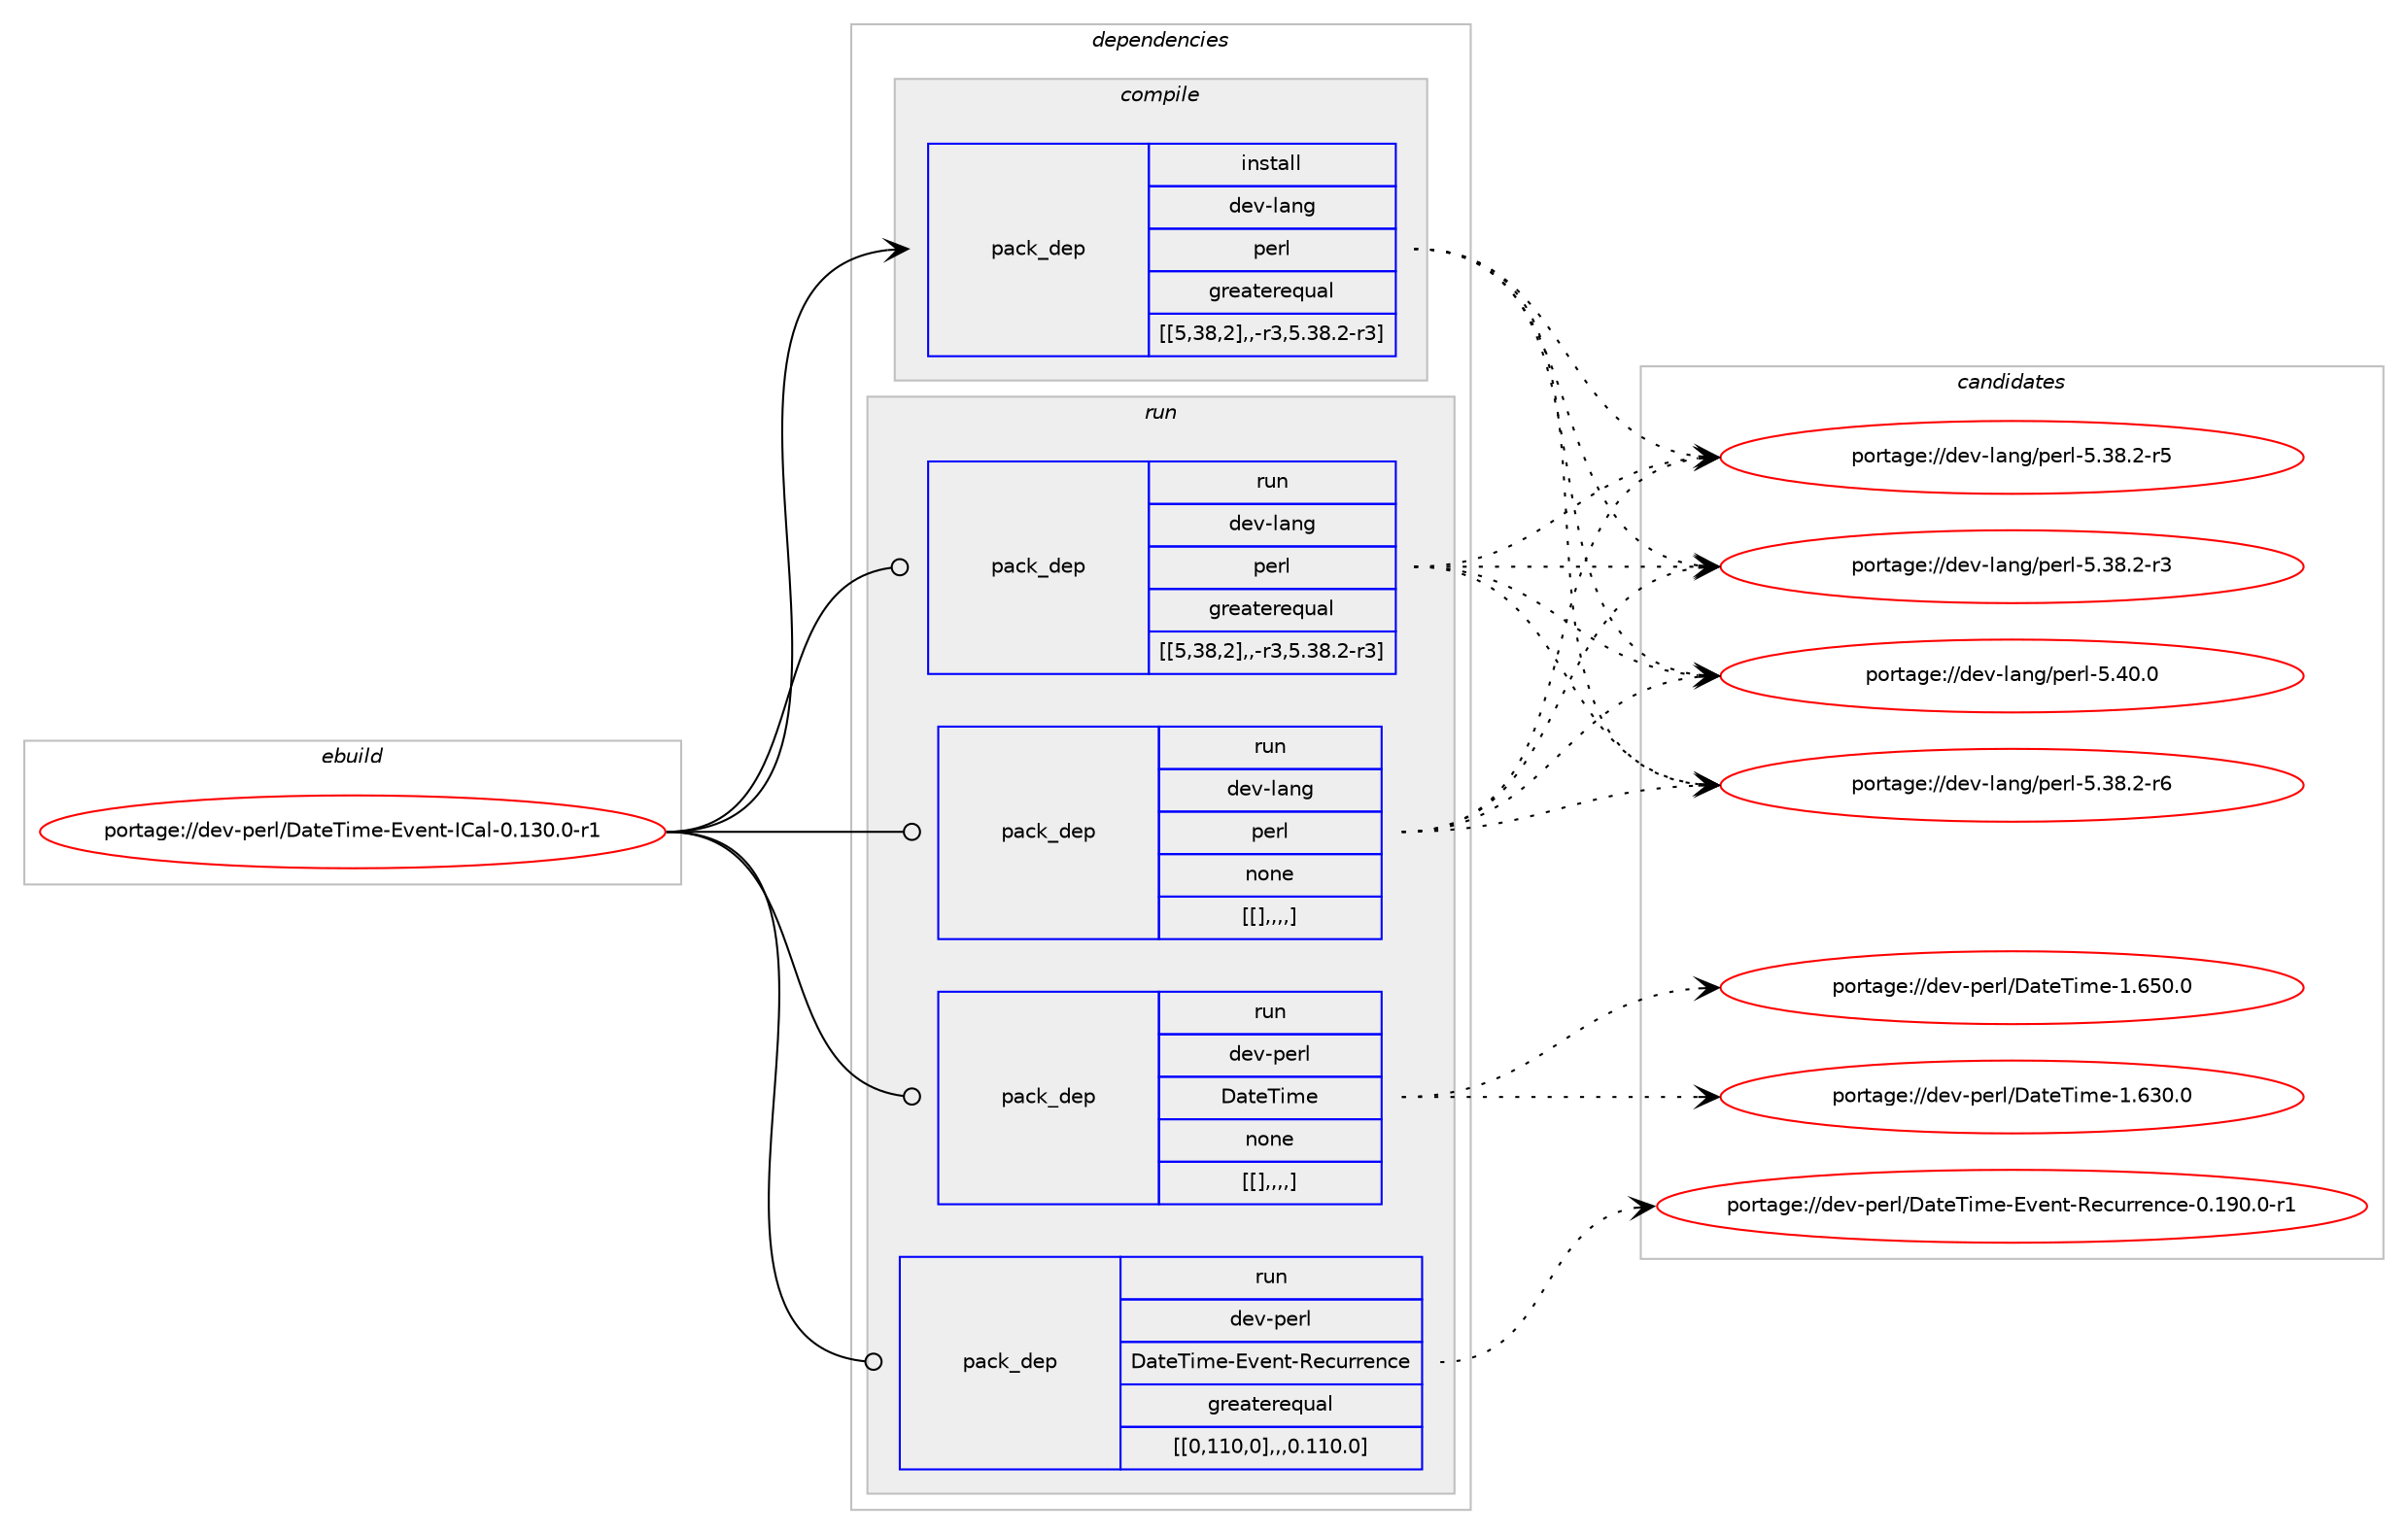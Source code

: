 digraph prolog {

# *************
# Graph options
# *************

newrank=true;
concentrate=true;
compound=true;
graph [rankdir=LR,fontname=Helvetica,fontsize=10,ranksep=1.5];#, ranksep=2.5, nodesep=0.2];
edge  [arrowhead=vee];
node  [fontname=Helvetica,fontsize=10];

# **********
# The ebuild
# **********

subgraph cluster_leftcol {
color=gray;
label=<<i>ebuild</i>>;
id [label="portage://dev-perl/DateTime-Event-ICal-0.130.0-r1", color=red, width=4, href="../dev-perl/DateTime-Event-ICal-0.130.0-r1.svg"];
}

# ****************
# The dependencies
# ****************

subgraph cluster_midcol {
color=gray;
label=<<i>dependencies</i>>;
subgraph cluster_compile {
fillcolor="#eeeeee";
style=filled;
label=<<i>compile</i>>;
subgraph pack97985 {
dependency130023 [label=<<TABLE BORDER="0" CELLBORDER="1" CELLSPACING="0" CELLPADDING="4" WIDTH="220"><TR><TD ROWSPAN="6" CELLPADDING="30">pack_dep</TD></TR><TR><TD WIDTH="110">install</TD></TR><TR><TD>dev-lang</TD></TR><TR><TD>perl</TD></TR><TR><TD>greaterequal</TD></TR><TR><TD>[[5,38,2],,-r3,5.38.2-r3]</TD></TR></TABLE>>, shape=none, color=blue];
}
id:e -> dependency130023:w [weight=20,style="solid",arrowhead="vee"];
}
subgraph cluster_compileandrun {
fillcolor="#eeeeee";
style=filled;
label=<<i>compile and run</i>>;
}
subgraph cluster_run {
fillcolor="#eeeeee";
style=filled;
label=<<i>run</i>>;
subgraph pack97986 {
dependency130024 [label=<<TABLE BORDER="0" CELLBORDER="1" CELLSPACING="0" CELLPADDING="4" WIDTH="220"><TR><TD ROWSPAN="6" CELLPADDING="30">pack_dep</TD></TR><TR><TD WIDTH="110">run</TD></TR><TR><TD>dev-lang</TD></TR><TR><TD>perl</TD></TR><TR><TD>greaterequal</TD></TR><TR><TD>[[5,38,2],,-r3,5.38.2-r3]</TD></TR></TABLE>>, shape=none, color=blue];
}
id:e -> dependency130024:w [weight=20,style="solid",arrowhead="odot"];
subgraph pack97987 {
dependency130025 [label=<<TABLE BORDER="0" CELLBORDER="1" CELLSPACING="0" CELLPADDING="4" WIDTH="220"><TR><TD ROWSPAN="6" CELLPADDING="30">pack_dep</TD></TR><TR><TD WIDTH="110">run</TD></TR><TR><TD>dev-lang</TD></TR><TR><TD>perl</TD></TR><TR><TD>none</TD></TR><TR><TD>[[],,,,]</TD></TR></TABLE>>, shape=none, color=blue];
}
id:e -> dependency130025:w [weight=20,style="solid",arrowhead="odot"];
subgraph pack97988 {
dependency130026 [label=<<TABLE BORDER="0" CELLBORDER="1" CELLSPACING="0" CELLPADDING="4" WIDTH="220"><TR><TD ROWSPAN="6" CELLPADDING="30">pack_dep</TD></TR><TR><TD WIDTH="110">run</TD></TR><TR><TD>dev-perl</TD></TR><TR><TD>DateTime</TD></TR><TR><TD>none</TD></TR><TR><TD>[[],,,,]</TD></TR></TABLE>>, shape=none, color=blue];
}
id:e -> dependency130026:w [weight=20,style="solid",arrowhead="odot"];
subgraph pack97989 {
dependency130027 [label=<<TABLE BORDER="0" CELLBORDER="1" CELLSPACING="0" CELLPADDING="4" WIDTH="220"><TR><TD ROWSPAN="6" CELLPADDING="30">pack_dep</TD></TR><TR><TD WIDTH="110">run</TD></TR><TR><TD>dev-perl</TD></TR><TR><TD>DateTime-Event-Recurrence</TD></TR><TR><TD>greaterequal</TD></TR><TR><TD>[[0,110,0],,,0.110.0]</TD></TR></TABLE>>, shape=none, color=blue];
}
id:e -> dependency130027:w [weight=20,style="solid",arrowhead="odot"];
}
}

# **************
# The candidates
# **************

subgraph cluster_choices {
rank=same;
color=gray;
label=<<i>candidates</i>>;

subgraph choice97985 {
color=black;
nodesep=1;
choice10010111845108971101034711210111410845534652484648 [label="portage://dev-lang/perl-5.40.0", color=red, width=4,href="../dev-lang/perl-5.40.0.svg"];
choice100101118451089711010347112101114108455346515646504511454 [label="portage://dev-lang/perl-5.38.2-r6", color=red, width=4,href="../dev-lang/perl-5.38.2-r6.svg"];
choice100101118451089711010347112101114108455346515646504511453 [label="portage://dev-lang/perl-5.38.2-r5", color=red, width=4,href="../dev-lang/perl-5.38.2-r5.svg"];
choice100101118451089711010347112101114108455346515646504511451 [label="portage://dev-lang/perl-5.38.2-r3", color=red, width=4,href="../dev-lang/perl-5.38.2-r3.svg"];
dependency130023:e -> choice10010111845108971101034711210111410845534652484648:w [style=dotted,weight="100"];
dependency130023:e -> choice100101118451089711010347112101114108455346515646504511454:w [style=dotted,weight="100"];
dependency130023:e -> choice100101118451089711010347112101114108455346515646504511453:w [style=dotted,weight="100"];
dependency130023:e -> choice100101118451089711010347112101114108455346515646504511451:w [style=dotted,weight="100"];
}
subgraph choice97986 {
color=black;
nodesep=1;
choice10010111845108971101034711210111410845534652484648 [label="portage://dev-lang/perl-5.40.0", color=red, width=4,href="../dev-lang/perl-5.40.0.svg"];
choice100101118451089711010347112101114108455346515646504511454 [label="portage://dev-lang/perl-5.38.2-r6", color=red, width=4,href="../dev-lang/perl-5.38.2-r6.svg"];
choice100101118451089711010347112101114108455346515646504511453 [label="portage://dev-lang/perl-5.38.2-r5", color=red, width=4,href="../dev-lang/perl-5.38.2-r5.svg"];
choice100101118451089711010347112101114108455346515646504511451 [label="portage://dev-lang/perl-5.38.2-r3", color=red, width=4,href="../dev-lang/perl-5.38.2-r3.svg"];
dependency130024:e -> choice10010111845108971101034711210111410845534652484648:w [style=dotted,weight="100"];
dependency130024:e -> choice100101118451089711010347112101114108455346515646504511454:w [style=dotted,weight="100"];
dependency130024:e -> choice100101118451089711010347112101114108455346515646504511453:w [style=dotted,weight="100"];
dependency130024:e -> choice100101118451089711010347112101114108455346515646504511451:w [style=dotted,weight="100"];
}
subgraph choice97987 {
color=black;
nodesep=1;
choice10010111845108971101034711210111410845534652484648 [label="portage://dev-lang/perl-5.40.0", color=red, width=4,href="../dev-lang/perl-5.40.0.svg"];
choice100101118451089711010347112101114108455346515646504511454 [label="portage://dev-lang/perl-5.38.2-r6", color=red, width=4,href="../dev-lang/perl-5.38.2-r6.svg"];
choice100101118451089711010347112101114108455346515646504511453 [label="portage://dev-lang/perl-5.38.2-r5", color=red, width=4,href="../dev-lang/perl-5.38.2-r5.svg"];
choice100101118451089711010347112101114108455346515646504511451 [label="portage://dev-lang/perl-5.38.2-r3", color=red, width=4,href="../dev-lang/perl-5.38.2-r3.svg"];
dependency130025:e -> choice10010111845108971101034711210111410845534652484648:w [style=dotted,weight="100"];
dependency130025:e -> choice100101118451089711010347112101114108455346515646504511454:w [style=dotted,weight="100"];
dependency130025:e -> choice100101118451089711010347112101114108455346515646504511453:w [style=dotted,weight="100"];
dependency130025:e -> choice100101118451089711010347112101114108455346515646504511451:w [style=dotted,weight="100"];
}
subgraph choice97988 {
color=black;
nodesep=1;
choice10010111845112101114108476897116101841051091014549465453484648 [label="portage://dev-perl/DateTime-1.650.0", color=red, width=4,href="../dev-perl/DateTime-1.650.0.svg"];
choice10010111845112101114108476897116101841051091014549465451484648 [label="portage://dev-perl/DateTime-1.630.0", color=red, width=4,href="../dev-perl/DateTime-1.630.0.svg"];
dependency130026:e -> choice10010111845112101114108476897116101841051091014549465453484648:w [style=dotted,weight="100"];
dependency130026:e -> choice10010111845112101114108476897116101841051091014549465451484648:w [style=dotted,weight="100"];
}
subgraph choice97989 {
color=black;
nodesep=1;
choice100101118451121011141084768971161018410510910145691181011101164582101991171141141011109910145484649574846484511449 [label="portage://dev-perl/DateTime-Event-Recurrence-0.190.0-r1", color=red, width=4,href="../dev-perl/DateTime-Event-Recurrence-0.190.0-r1.svg"];
dependency130027:e -> choice100101118451121011141084768971161018410510910145691181011101164582101991171141141011109910145484649574846484511449:w [style=dotted,weight="100"];
}
}

}
